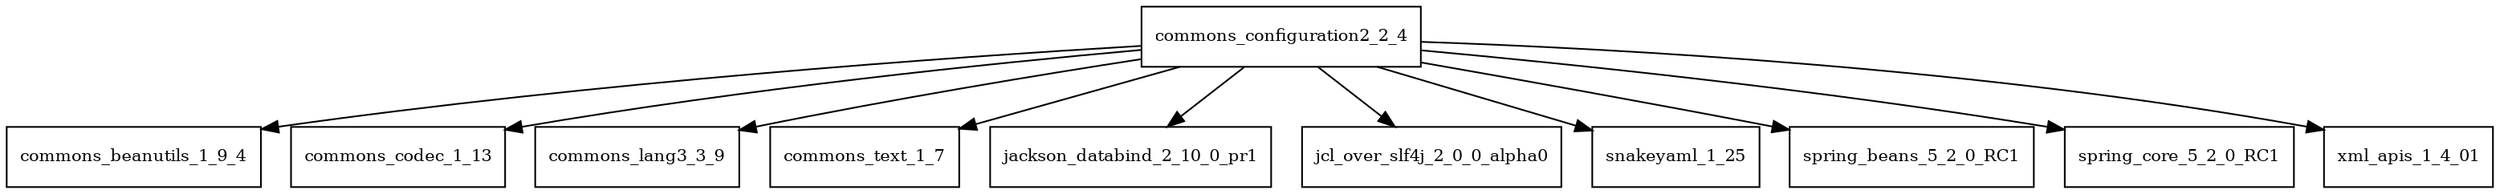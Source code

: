 digraph commons_configuration2_2_4_dependencies {
  node [shape = box, fontsize=10.0];
  commons_configuration2_2_4 -> commons_beanutils_1_9_4;
  commons_configuration2_2_4 -> commons_codec_1_13;
  commons_configuration2_2_4 -> commons_lang3_3_9;
  commons_configuration2_2_4 -> commons_text_1_7;
  commons_configuration2_2_4 -> jackson_databind_2_10_0_pr1;
  commons_configuration2_2_4 -> jcl_over_slf4j_2_0_0_alpha0;
  commons_configuration2_2_4 -> snakeyaml_1_25;
  commons_configuration2_2_4 -> spring_beans_5_2_0_RC1;
  commons_configuration2_2_4 -> spring_core_5_2_0_RC1;
  commons_configuration2_2_4 -> xml_apis_1_4_01;
}
